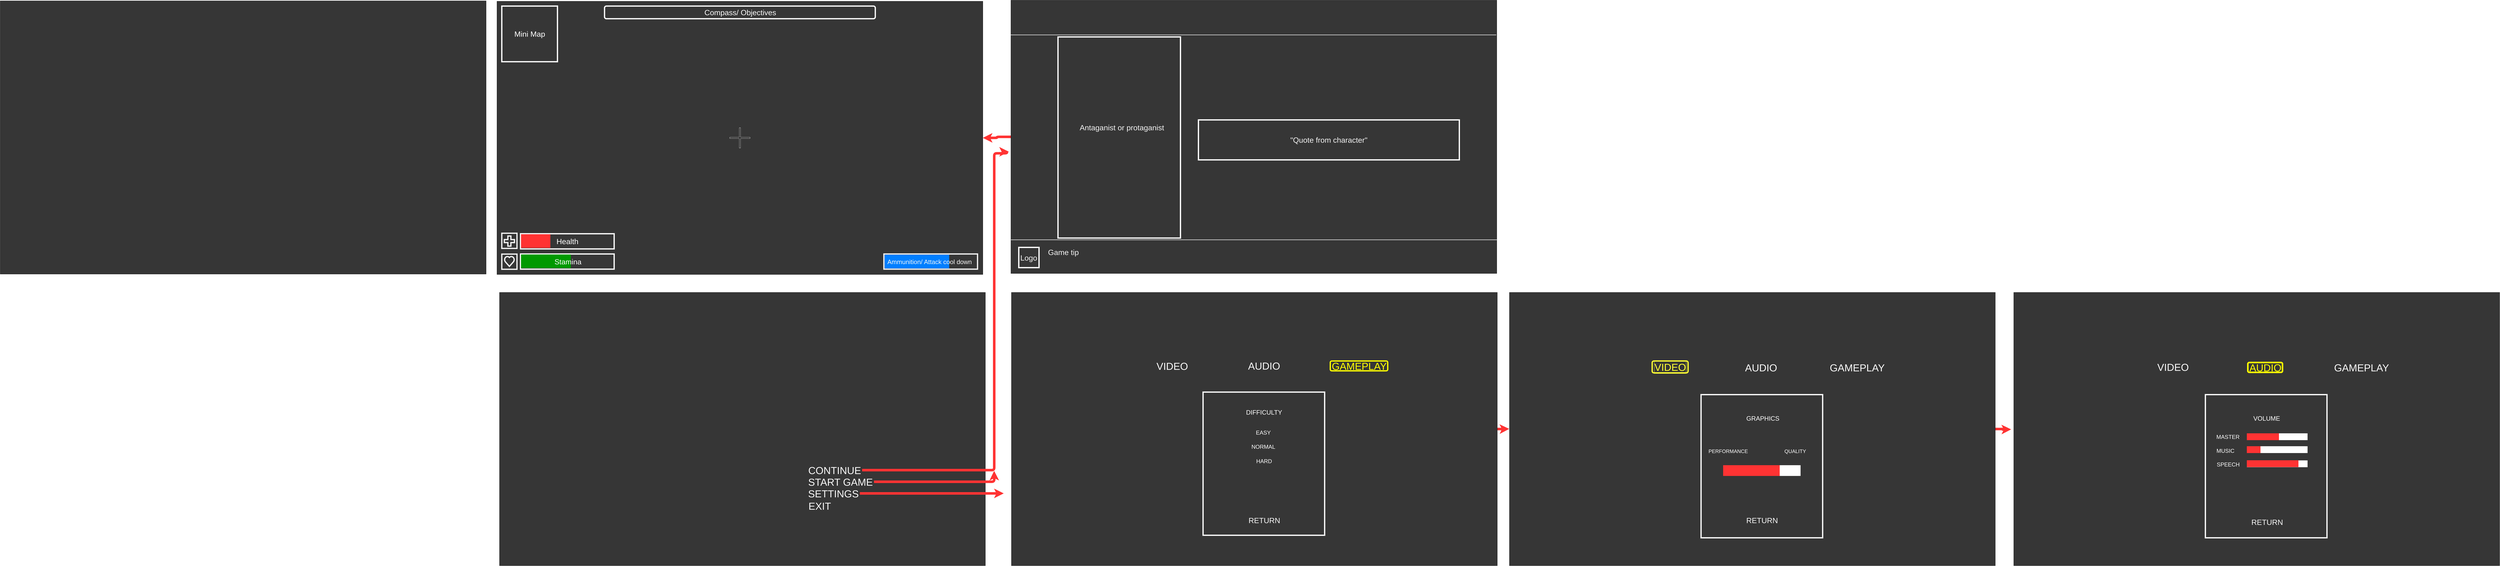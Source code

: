 <mxfile version="19.0.3" type="github">
  <diagram id="C5RBs43oDa-KdzZeNtuy" name="Page-1">
    <mxGraphModel dx="8758" dy="3417" grid="0" gridSize="10" guides="1" tooltips="1" connect="1" arrows="1" fold="1" page="1" pageScale="1" pageWidth="827" pageHeight="1169" math="0" shadow="0">
      <root>
        <mxCell id="WIyWlLk6GJQsqaUBKTNV-0" />
        <mxCell id="WIyWlLk6GJQsqaUBKTNV-1" parent="WIyWlLk6GJQsqaUBKTNV-0" />
        <mxCell id="epi_BCIH6UxTK0VW4PeA-1" value="" style="rounded=0;whiteSpace=wrap;html=1;fillColor=#363636;" parent="WIyWlLk6GJQsqaUBKTNV-1" vertex="1">
          <mxGeometry x="-792" y="32" width="1920" height="1080" as="geometry" />
        </mxCell>
        <mxCell id="epi_BCIH6UxTK0VW4PeA-2" value="" style="whiteSpace=wrap;html=1;aspect=fixed;labelBackgroundColor=none;strokeColor=#FCFCFC;fillColor=#363636;perimeterSpacing=0;strokeWidth=5;" parent="WIyWlLk6GJQsqaUBKTNV-1" vertex="1">
          <mxGeometry x="-773" y="51" width="220" height="220" as="geometry" />
        </mxCell>
        <mxCell id="epi_BCIH6UxTK0VW4PeA-3" value="" style="rounded=0;whiteSpace=wrap;html=1;fillColor=#363636;strokeWidth=5;strokeColor=#FAFAFA;" parent="WIyWlLk6GJQsqaUBKTNV-1" vertex="1">
          <mxGeometry x="-699" y="1031" width="370" height="60" as="geometry" />
        </mxCell>
        <mxCell id="epi_BCIH6UxTK0VW4PeA-4" value="" style="rounded=0;whiteSpace=wrap;html=1;fillColor=#363636;strokeWidth=5;strokeColor=#FAFAFA;" parent="WIyWlLk6GJQsqaUBKTNV-1" vertex="1">
          <mxGeometry x="-699" y="951" width="370" height="60" as="geometry" />
        </mxCell>
        <mxCell id="epi_BCIH6UxTK0VW4PeA-5" value="" style="shape=cross;whiteSpace=wrap;html=1;size=0.053;strokeWidth=1;fillColor=#0D0D0D;strokeColor=#FCFCFC;" parent="WIyWlLk6GJQsqaUBKTNV-1" vertex="1">
          <mxGeometry x="128" y="532" width="80" height="80" as="geometry" />
        </mxCell>
        <mxCell id="epi_BCIH6UxTK0VW4PeA-9" value="" style="rounded=1;whiteSpace=wrap;html=1;fillColor=#363636;strokeColor=#FAFAFA;strokeWidth=5;" parent="WIyWlLk6GJQsqaUBKTNV-1" vertex="1">
          <mxGeometry x="-367" y="51" width="1070" height="50" as="geometry" />
        </mxCell>
        <mxCell id="epi_BCIH6UxTK0VW4PeA-10" value="&lt;font color=&quot;#ffffff&quot;&gt;Health&lt;/font&gt;" style="text;html=1;resizable=0;autosize=1;align=center;verticalAlign=middle;points=[];fillColor=none;strokeColor=none;rounded=0;fontSize=30;" parent="WIyWlLk6GJQsqaUBKTNV-1" vertex="1">
          <mxGeometry x="-562.5" y="961" width="97" height="40" as="geometry" />
        </mxCell>
        <mxCell id="epi_BCIH6UxTK0VW4PeA-12" value="&lt;font color=&quot;#ffffff&quot;&gt;Mini Map&lt;/font&gt;" style="text;html=1;resizable=0;autosize=1;align=center;verticalAlign=middle;points=[];fillColor=none;strokeColor=none;rounded=0;fontSize=30;" parent="WIyWlLk6GJQsqaUBKTNV-1" vertex="1">
          <mxGeometry x="-729" y="141" width="132" height="40" as="geometry" />
        </mxCell>
        <mxCell id="epi_BCIH6UxTK0VW4PeA-13" value="&lt;font color=&quot;#fafafa&quot;&gt;Compass/ Objectives&lt;/font&gt;" style="text;html=1;resizable=0;autosize=1;align=center;verticalAlign=middle;points=[];fillColor=none;strokeColor=none;rounded=0;fontSize=30;" parent="WIyWlLk6GJQsqaUBKTNV-1" vertex="1">
          <mxGeometry x="22" y="56" width="293" height="40" as="geometry" />
        </mxCell>
        <mxCell id="epi_BCIH6UxTK0VW4PeA-15" value="" style="rounded=0;whiteSpace=wrap;html=1;strokeColor=#F0F0F0;strokeWidth=5;fillColor=#363636;" parent="WIyWlLk6GJQsqaUBKTNV-1" vertex="1">
          <mxGeometry x="737" y="1031" width="370" height="60" as="geometry" />
        </mxCell>
        <mxCell id="epi_BCIH6UxTK0VW4PeA-21" value="" style="whiteSpace=wrap;html=1;aspect=fixed;labelBackgroundColor=none;fontSize=25;fontColor=#F7F7F7;strokeColor=#F0F0F0;strokeWidth=5;fillColor=#363636;" parent="WIyWlLk6GJQsqaUBKTNV-1" vertex="1">
          <mxGeometry x="-773" y="949" width="60" height="60" as="geometry" />
        </mxCell>
        <mxCell id="epi_BCIH6UxTK0VW4PeA-22" value="" style="whiteSpace=wrap;html=1;aspect=fixed;labelBackgroundColor=none;fontSize=25;fontColor=#F7F7F7;strokeColor=#F0F0F0;strokeWidth=5;fillColor=#363636;" parent="WIyWlLk6GJQsqaUBKTNV-1" vertex="1">
          <mxGeometry x="-773" y="1031.5" width="60" height="60" as="geometry" />
        </mxCell>
        <mxCell id="epi_BCIH6UxTK0VW4PeA-23" value="" style="shape=cross;whiteSpace=wrap;html=1;labelBackgroundColor=none;fontSize=25;fontColor=#F7F7F7;strokeColor=#F0F0F0;strokeWidth=5;fillColor=#363636;size=0.3;" parent="WIyWlLk6GJQsqaUBKTNV-1" vertex="1">
          <mxGeometry x="-763" y="960" width="40" height="40" as="geometry" />
        </mxCell>
        <mxCell id="epi_BCIH6UxTK0VW4PeA-24" value="" style="verticalLabelPosition=bottom;verticalAlign=top;html=1;shape=mxgraph.basic.heart;labelBackgroundColor=none;fontSize=25;fontColor=#F7F7F7;strokeColor=#F0F0F0;strokeWidth=5;fillColor=#363636;" parent="WIyWlLk6GJQsqaUBKTNV-1" vertex="1">
          <mxGeometry x="-763" y="1040" width="40" height="40" as="geometry" />
        </mxCell>
        <mxCell id="epi_BCIH6UxTK0VW4PeA-26" value="" style="rounded=0;whiteSpace=wrap;html=1;fillColor=#363636;" parent="WIyWlLk6GJQsqaUBKTNV-1" vertex="1">
          <mxGeometry x="-782" y="1183" width="1920" height="1080" as="geometry" />
        </mxCell>
        <mxCell id="VTh3xcqrAFVOMcp-HKXa-25" style="edgeStyle=orthogonalEdgeStyle;rounded=1;orthogonalLoop=1;jettySize=auto;html=1;fontColor=#FFFF00;strokeColor=#FF3333;strokeWidth=10;" edge="1" parent="WIyWlLk6GJQsqaUBKTNV-1" source="epi_BCIH6UxTK0VW4PeA-27">
          <mxGeometry relative="1" as="geometry">
            <mxPoint x="1172.667" y="1888.333" as="targetPoint" />
          </mxGeometry>
        </mxCell>
        <mxCell id="epi_BCIH6UxTK0VW4PeA-27" value="&lt;span style=&quot;font-size: 40px;&quot;&gt;START GAME&lt;/span&gt;" style="text;html=1;resizable=0;autosize=1;align=center;verticalAlign=middle;points=[];fillColor=none;strokeColor=none;rounded=0;labelBackgroundColor=none;fontSize=25;fontColor=#F7F7F7;" parent="WIyWlLk6GJQsqaUBKTNV-1" vertex="1">
          <mxGeometry x="432" y="1912" width="266" height="39" as="geometry" />
        </mxCell>
        <mxCell id="q872_5jDrgSX7mjS1dsh-27" style="edgeStyle=orthogonalEdgeStyle;rounded=0;orthogonalLoop=1;jettySize=auto;html=1;fontSize=30;fontColor=#F2F2F2;strokeColor=#FF3333;strokeWidth=10;" parent="WIyWlLk6GJQsqaUBKTNV-1" source="epi_BCIH6UxTK0VW4PeA-30" edge="1">
          <mxGeometry relative="1" as="geometry">
            <mxPoint x="1210.444" y="1977.5" as="targetPoint" />
          </mxGeometry>
        </mxCell>
        <mxCell id="epi_BCIH6UxTK0VW4PeA-30" value="&lt;span style=&quot;font-size: 40px;&quot;&gt;SETTINGS&lt;/span&gt;" style="text;html=1;resizable=0;autosize=1;align=center;verticalAlign=middle;points=[];fillColor=none;strokeColor=none;rounded=0;labelBackgroundColor=none;fontSize=25;fontColor=#F7F7F7;" parent="WIyWlLk6GJQsqaUBKTNV-1" vertex="1">
          <mxGeometry x="432" y="1958" width="210" height="39" as="geometry" />
        </mxCell>
        <mxCell id="VTh3xcqrAFVOMcp-HKXa-21" style="edgeStyle=orthogonalEdgeStyle;rounded=1;orthogonalLoop=1;jettySize=auto;html=1;fontColor=#FFFF00;strokeColor=#FF3333;strokeWidth=10;" edge="1" parent="WIyWlLk6GJQsqaUBKTNV-1" source="epi_BCIH6UxTK0VW4PeA-31">
          <mxGeometry relative="1" as="geometry">
            <mxPoint x="1231" y="627" as="targetPoint" />
            <Array as="points">
              <mxPoint x="1173" y="1885" />
              <mxPoint x="1173" y="633" />
              <mxPoint x="1223" y="633" />
              <mxPoint x="1223" y="627" />
            </Array>
          </mxGeometry>
        </mxCell>
        <mxCell id="epi_BCIH6UxTK0VW4PeA-31" value="&lt;span style=&quot;font-size: 40px;&quot;&gt;CONTINUE&lt;/span&gt;" style="text;html=1;resizable=0;autosize=1;align=center;verticalAlign=middle;points=[];fillColor=none;strokeColor=none;rounded=0;labelBackgroundColor=none;fontSize=25;fontColor=#F7F7F7;" parent="WIyWlLk6GJQsqaUBKTNV-1" vertex="1">
          <mxGeometry x="432" y="1866" width="219" height="39" as="geometry" />
        </mxCell>
        <mxCell id="epi_BCIH6UxTK0VW4PeA-32" value="&lt;span style=&quot;font-size: 40px;&quot;&gt;EXIT&lt;/span&gt;" style="text;html=1;resizable=0;autosize=1;align=center;verticalAlign=middle;points=[];fillColor=none;strokeColor=none;rounded=0;labelBackgroundColor=none;fontSize=25;fontColor=#F7F7F7;" parent="WIyWlLk6GJQsqaUBKTNV-1" vertex="1">
          <mxGeometry x="433" y="2007" width="99" height="39" as="geometry" />
        </mxCell>
        <mxCell id="VTh3xcqrAFVOMcp-HKXa-29" value="" style="edgeStyle=orthogonalEdgeStyle;rounded=1;orthogonalLoop=1;jettySize=auto;html=1;fontColor=#FFFF00;strokeColor=#FF3333;strokeWidth=10;" edge="1" parent="WIyWlLk6GJQsqaUBKTNV-1" source="epi_BCIH6UxTK0VW4PeA-33" target="epi_BCIH6UxTK0VW4PeA-1">
          <mxGeometry relative="1" as="geometry" />
        </mxCell>
        <mxCell id="epi_BCIH6UxTK0VW4PeA-33" value="" style="rounded=0;whiteSpace=wrap;html=1;fillColor=#363636;" parent="WIyWlLk6GJQsqaUBKTNV-1" vertex="1">
          <mxGeometry x="1239" y="28" width="1920" height="1080" as="geometry" />
        </mxCell>
        <mxCell id="q872_5jDrgSX7mjS1dsh-0" value="&lt;font color=&quot;#f2f2f2&quot;&gt;&lt;span style=&quot;font-size: 30px;&quot;&gt;Game tip&lt;/span&gt;&lt;/font&gt;" style="text;html=1;resizable=0;autosize=1;align=center;verticalAlign=middle;points=[];fillColor=none;strokeColor=none;rounded=0;" parent="WIyWlLk6GJQsqaUBKTNV-1" vertex="1">
          <mxGeometry x="1380" y="1012" width="132" height="24" as="geometry" />
        </mxCell>
        <mxCell id="q872_5jDrgSX7mjS1dsh-4" value="" style="line;strokeWidth=2;html=1;fontSize=30;fontColor=#F2F2F2;strokeColor=#F7F7F7;" parent="WIyWlLk6GJQsqaUBKTNV-1" vertex="1">
          <mxGeometry x="1239" y="970" width="1922" height="10" as="geometry" />
        </mxCell>
        <mxCell id="q872_5jDrgSX7mjS1dsh-6" value="" style="whiteSpace=wrap;html=1;aspect=fixed;fontSize=30;fontColor=#F2F2F2;strokeColor=#FFFFFF;fillColor=#363636;strokeWidth=5;" parent="WIyWlLk6GJQsqaUBKTNV-1" vertex="1">
          <mxGeometry x="1270" y="1005" width="80" height="80" as="geometry" />
        </mxCell>
        <mxCell id="q872_5jDrgSX7mjS1dsh-7" value="Logo" style="text;html=1;resizable=0;autosize=1;align=center;verticalAlign=middle;points=[];fillColor=none;strokeColor=none;rounded=0;fontSize=30;fontColor=#F2F2F2;" parent="WIyWlLk6GJQsqaUBKTNV-1" vertex="1">
          <mxGeometry x="1270" y="1026" width="77" height="40" as="geometry" />
        </mxCell>
        <mxCell id="q872_5jDrgSX7mjS1dsh-8" value="" style="rounded=0;whiteSpace=wrap;html=1;fontSize=30;fontColor=#F2F2F2;strokeColor=#FFFFFF;strokeWidth=5;fillColor=#363636;" parent="WIyWlLk6GJQsqaUBKTNV-1" vertex="1">
          <mxGeometry x="1425" y="173" width="484" height="795" as="geometry" />
        </mxCell>
        <mxCell id="q872_5jDrgSX7mjS1dsh-9" value="Antaganist or protaganist" style="text;html=1;resizable=0;autosize=1;align=center;verticalAlign=middle;points=[];fillColor=none;strokeColor=none;rounded=0;fontSize=30;fontColor=#F2F2F2;" parent="WIyWlLk6GJQsqaUBKTNV-1" vertex="1">
          <mxGeometry x="1505" y="511" width="344" height="40" as="geometry" />
        </mxCell>
        <mxCell id="q872_5jDrgSX7mjS1dsh-10" value="" style="line;strokeWidth=2;html=1;fontSize=30;fontColor=#F2F2F2;strokeColor=#F7F7F7;" parent="WIyWlLk6GJQsqaUBKTNV-1" vertex="1">
          <mxGeometry x="1235" y="160" width="1922" height="10" as="geometry" />
        </mxCell>
        <mxCell id="q872_5jDrgSX7mjS1dsh-11" value="&quot;Quote from character&quot;" style="rounded=0;whiteSpace=wrap;html=1;fontSize=30;fontColor=#F2F2F2;strokeColor=#FFFFFF;strokeWidth=5;fillColor=#363636;" parent="WIyWlLk6GJQsqaUBKTNV-1" vertex="1">
          <mxGeometry x="1980" y="501" width="1031" height="158" as="geometry" />
        </mxCell>
        <mxCell id="q872_5jDrgSX7mjS1dsh-15" value="" style="line;strokeWidth=2;html=1;fontSize=30;fontColor=#F2F2F2;strokeColor=#F7F7F7;" parent="WIyWlLk6GJQsqaUBKTNV-1" vertex="1">
          <mxGeometry x="1579" y="1884" width="994" height="10" as="geometry" />
        </mxCell>
        <mxCell id="q872_5jDrgSX7mjS1dsh-21" value="" style="rounded=0;whiteSpace=wrap;html=1;fillColor=#363636;" parent="WIyWlLk6GJQsqaUBKTNV-1" vertex="1">
          <mxGeometry x="-2755" y="30.5" width="1920" height="1080" as="geometry" />
        </mxCell>
        <mxCell id="VTh3xcqrAFVOMcp-HKXa-0" style="edgeStyle=orthogonalEdgeStyle;rounded=0;orthogonalLoop=1;jettySize=auto;html=1;exitX=1;exitY=0.5;exitDx=0;exitDy=0;strokeWidth=10;strokeColor=#FF3333;" edge="1" parent="WIyWlLk6GJQsqaUBKTNV-1" source="q872_5jDrgSX7mjS1dsh-26">
          <mxGeometry relative="1" as="geometry">
            <mxPoint x="3208.222" y="1722.444" as="targetPoint" />
          </mxGeometry>
        </mxCell>
        <mxCell id="q872_5jDrgSX7mjS1dsh-26" value="" style="rounded=0;whiteSpace=wrap;html=1;fillColor=#363636;" parent="WIyWlLk6GJQsqaUBKTNV-1" vertex="1">
          <mxGeometry x="1241" y="1183" width="1920" height="1080" as="geometry" />
        </mxCell>
        <mxCell id="q872_5jDrgSX7mjS1dsh-29" value="&lt;span style=&quot;font-size: 40px;&quot;&gt;VIDEO&lt;/span&gt;" style="text;html=1;resizable=0;autosize=1;align=center;verticalAlign=middle;points=[];fillColor=none;strokeColor=none;rounded=0;labelBackgroundColor=none;fontSize=25;fontColor=#F7F7F7;" parent="WIyWlLk6GJQsqaUBKTNV-1" vertex="1">
          <mxGeometry x="1809" y="1454" width="134" height="39" as="geometry" />
        </mxCell>
        <mxCell id="q872_5jDrgSX7mjS1dsh-30" value="&lt;span style=&quot;font-size: 40px;&quot;&gt;AUDIO&lt;/span&gt;" style="text;html=1;resizable=0;autosize=1;align=center;verticalAlign=middle;points=[];fillColor=none;strokeColor=none;rounded=0;labelBackgroundColor=none;fontSize=25;fontColor=#F7F7F7;" parent="WIyWlLk6GJQsqaUBKTNV-1" vertex="1">
          <mxGeometry x="2170" y="1453" width="137" height="39" as="geometry" />
        </mxCell>
        <mxCell id="q872_5jDrgSX7mjS1dsh-31" value="&lt;font color=&quot;#ffff00&quot; style=&quot;font-size: 40px;&quot;&gt;GAMEPLAY&lt;/font&gt;" style="text;html=1;resizable=0;autosize=1;align=center;verticalAlign=middle;points=[];fillColor=none;strokeColor=#FFFF00;rounded=1;labelBackgroundColor=none;fontSize=25;fontColor=#F7F7F7;shadow=0;strokeWidth=5;perimeterSpacing=0;sketch=0;glass=0;" parent="WIyWlLk6GJQsqaUBKTNV-1" vertex="1">
          <mxGeometry x="2501" y="1454" width="227" height="39" as="geometry" />
        </mxCell>
        <mxCell id="q872_5jDrgSX7mjS1dsh-33" value="" style="rounded=0;whiteSpace=wrap;html=1;shadow=0;glass=0;sketch=0;fontSize=40;fontColor=#F2F2F2;strokeColor=#FCFCFC;strokeWidth=5;fillColor=#363636;" parent="WIyWlLk6GJQsqaUBKTNV-1" vertex="1">
          <mxGeometry x="1998.25" y="1577" width="480.5" height="566" as="geometry" />
        </mxCell>
        <mxCell id="ZrtI5oNbGW4ebxN35rNM-0" value="&lt;font color=&quot;#ffffff&quot;&gt;&lt;span style=&quot;font-size: 25px;&quot;&gt;DIFFICULTY&lt;/span&gt;&lt;/font&gt;" style="text;html=1;resizable=0;autosize=1;align=center;verticalAlign=middle;points=[];fillColor=none;strokeColor=none;rounded=0;" parent="WIyWlLk6GJQsqaUBKTNV-1" vertex="1">
          <mxGeometry x="2162.5" y="1644" width="153" height="23" as="geometry" />
        </mxCell>
        <mxCell id="ZrtI5oNbGW4ebxN35rNM-1" value="&lt;font style=&quot;font-size: 22px;&quot; color=&quot;#ffffff&quot;&gt;EASY&lt;/font&gt;" style="text;html=1;resizable=0;autosize=1;align=center;verticalAlign=middle;points=[];fillColor=none;strokeColor=none;rounded=0;" parent="WIyWlLk6GJQsqaUBKTNV-1" vertex="1">
          <mxGeometry x="2201.5" y="1727" width="69" height="21" as="geometry" />
        </mxCell>
        <mxCell id="ZrtI5oNbGW4ebxN35rNM-2" value="&lt;font style=&quot;font-size: 22px;&quot; color=&quot;#ffffff&quot;&gt;NORMAL&lt;/font&gt;" style="text;html=1;resizable=0;autosize=1;align=center;verticalAlign=middle;points=[];fillColor=none;strokeColor=none;rounded=0;" parent="WIyWlLk6GJQsqaUBKTNV-1" vertex="1">
          <mxGeometry x="2184" y="1783" width="104" height="21" as="geometry" />
        </mxCell>
        <mxCell id="ZrtI5oNbGW4ebxN35rNM-3" value="&lt;font style=&quot;font-size: 22px;&quot; color=&quot;#ffffff&quot;&gt;HARD&lt;/font&gt;" style="text;html=1;resizable=0;autosize=1;align=center;verticalAlign=middle;points=[];fillColor=none;strokeColor=none;rounded=0;" parent="WIyWlLk6GJQsqaUBKTNV-1" vertex="1">
          <mxGeometry x="2202.5" y="1840" width="72" height="21" as="geometry" />
        </mxCell>
        <mxCell id="VTh3xcqrAFVOMcp-HKXa-18" style="edgeStyle=orthogonalEdgeStyle;rounded=0;orthogonalLoop=1;jettySize=auto;html=1;exitX=1;exitY=0.5;exitDx=0;exitDy=0;fontColor=#FFFF00;strokeColor=#FF3333;strokeWidth=10;" edge="1" parent="WIyWlLk6GJQsqaUBKTNV-1" source="ZrtI5oNbGW4ebxN35rNM-4">
          <mxGeometry relative="1" as="geometry">
            <mxPoint x="5191.571" y="1724.429" as="targetPoint" />
          </mxGeometry>
        </mxCell>
        <mxCell id="ZrtI5oNbGW4ebxN35rNM-4" value="" style="rounded=0;whiteSpace=wrap;html=1;fillColor=#363636;" parent="WIyWlLk6GJQsqaUBKTNV-1" vertex="1">
          <mxGeometry x="3209" y="1183" width="1920" height="1080" as="geometry" />
        </mxCell>
        <mxCell id="ZrtI5oNbGW4ebxN35rNM-5" value="&lt;span style=&quot;font-size: 40px;&quot;&gt;&lt;font color=&quot;#ffff33&quot;&gt;VIDEO&lt;/font&gt;&lt;/span&gt;" style="text;html=1;resizable=0;autosize=1;align=center;verticalAlign=middle;points=[];fillColor=none;strokeColor=#FFFF33;rounded=1;labelBackgroundColor=none;fontSize=25;fontColor=#F7F7F7;labelBorderColor=#FFFF33;spacing=4;strokeWidth=5;" parent="WIyWlLk6GJQsqaUBKTNV-1" vertex="1">
          <mxGeometry x="3773" y="1454" width="142" height="47" as="geometry" />
        </mxCell>
        <mxCell id="ZrtI5oNbGW4ebxN35rNM-6" value="&lt;span style=&quot;font-size: 40px;&quot;&gt;AUDIO&lt;/span&gt;" style="text;html=1;resizable=0;autosize=1;align=center;verticalAlign=middle;points=[];fillColor=none;strokeColor=none;rounded=0;labelBackgroundColor=none;fontSize=25;fontColor=#F7F7F7;" parent="WIyWlLk6GJQsqaUBKTNV-1" vertex="1">
          <mxGeometry x="4134" y="1460" width="137" height="39" as="geometry" />
        </mxCell>
        <mxCell id="ZrtI5oNbGW4ebxN35rNM-7" value="&lt;span style=&quot;font-size: 40px;&quot;&gt;GAMEPLAY&lt;/span&gt;" style="text;html=1;resizable=0;autosize=1;align=center;verticalAlign=middle;points=[];fillColor=none;strokeColor=none;rounded=0;labelBackgroundColor=none;fontSize=25;fontColor=#F7F7F7;" parent="WIyWlLk6GJQsqaUBKTNV-1" vertex="1">
          <mxGeometry x="4469.5" y="1460" width="227" height="39" as="geometry" />
        </mxCell>
        <mxCell id="ZrtI5oNbGW4ebxN35rNM-8" value="" style="rounded=0;whiteSpace=wrap;html=1;shadow=0;glass=0;sketch=0;fontSize=40;fontColor=#F2F2F2;strokeColor=#FCFCFC;strokeWidth=5;fillColor=#363636;" parent="WIyWlLk6GJQsqaUBKTNV-1" vertex="1">
          <mxGeometry x="3966.25" y="1587" width="480.5" height="566" as="geometry" />
        </mxCell>
        <mxCell id="ZrtI5oNbGW4ebxN35rNM-10" value="&lt;font color=&quot;#ffffff&quot;&gt;&lt;span style=&quot;font-size: 25px;&quot;&gt;GRAPHICS&lt;/span&gt;&lt;/font&gt;" style="text;html=1;resizable=0;autosize=1;align=center;verticalAlign=middle;points=[];fillColor=none;strokeColor=none;rounded=0;" parent="WIyWlLk6GJQsqaUBKTNV-1" vertex="1">
          <mxGeometry x="4139.5" y="1668" width="141" height="23" as="geometry" />
        </mxCell>
        <mxCell id="VTh3xcqrAFVOMcp-HKXa-4" value="" style="rounded=0;whiteSpace=wrap;html=1;fillColor=#363636;" vertex="1" parent="WIyWlLk6GJQsqaUBKTNV-1">
          <mxGeometry x="5202" y="1183" width="1920" height="1080" as="geometry" />
        </mxCell>
        <mxCell id="VTh3xcqrAFVOMcp-HKXa-6" value="&lt;span style=&quot;font-size: 40px;&quot;&gt;&lt;font color=&quot;#ffff00&quot;&gt;AUDIO&lt;/font&gt;&lt;/span&gt;" style="text;html=1;resizable=0;autosize=1;align=center;verticalAlign=middle;points=[];fillColor=none;strokeColor=#FFFF00;rounded=1;labelBackgroundColor=none;fontSize=25;fontColor=#F7F7F7;strokeWidth=6;" vertex="1" parent="WIyWlLk6GJQsqaUBKTNV-1">
          <mxGeometry x="6127" y="1460" width="137" height="39" as="geometry" />
        </mxCell>
        <mxCell id="VTh3xcqrAFVOMcp-HKXa-7" value="&lt;span style=&quot;font-size: 40px;&quot;&gt;GAMEPLAY&lt;/span&gt;" style="text;html=1;resizable=0;autosize=1;align=center;verticalAlign=middle;points=[];fillColor=none;strokeColor=none;rounded=0;labelBackgroundColor=none;fontSize=25;fontColor=#F7F7F7;" vertex="1" parent="WIyWlLk6GJQsqaUBKTNV-1">
          <mxGeometry x="6462.5" y="1460" width="227" height="39" as="geometry" />
        </mxCell>
        <mxCell id="VTh3xcqrAFVOMcp-HKXa-8" value="" style="rounded=0;whiteSpace=wrap;html=1;shadow=0;glass=0;sketch=0;fontSize=40;fontColor=#F2F2F2;strokeColor=#FCFCFC;strokeWidth=5;fillColor=#363636;" vertex="1" parent="WIyWlLk6GJQsqaUBKTNV-1">
          <mxGeometry x="5959.25" y="1587" width="480.5" height="566" as="geometry" />
        </mxCell>
        <mxCell id="VTh3xcqrAFVOMcp-HKXa-9" value="&lt;font color=&quot;#ffffff&quot;&gt;&lt;span style=&quot;font-size: 25px;&quot;&gt;VOLUME&lt;/span&gt;&lt;/font&gt;" style="text;html=1;resizable=0;autosize=1;align=center;verticalAlign=middle;points=[];fillColor=none;strokeColor=none;rounded=0;" vertex="1" parent="WIyWlLk6GJQsqaUBKTNV-1">
          <mxGeometry x="6142.5" y="1668" width="116" height="23" as="geometry" />
        </mxCell>
        <mxCell id="VTh3xcqrAFVOMcp-HKXa-10" value="&lt;font color=&quot;#ffffff&quot;&gt;&lt;span style=&quot;font-size: 22px;&quot;&gt;MASTER&lt;/span&gt;&lt;/font&gt;" style="text;html=1;resizable=0;autosize=1;align=center;verticalAlign=middle;points=[];fillColor=none;strokeColor=none;rounded=0;" vertex="1" parent="WIyWlLk6GJQsqaUBKTNV-1">
          <mxGeometry x="5997" y="1744" width="102" height="21" as="geometry" />
        </mxCell>
        <mxCell id="VTh3xcqrAFVOMcp-HKXa-11" value="&lt;font color=&quot;#ffffff&quot;&gt;&lt;span style=&quot;font-size: 22px;&quot;&gt;MUSIC&lt;/span&gt;&lt;/font&gt;" style="text;html=1;resizable=0;autosize=1;align=center;verticalAlign=middle;points=[];fillColor=none;strokeColor=none;rounded=0;" vertex="1" parent="WIyWlLk6GJQsqaUBKTNV-1">
          <mxGeometry x="5997" y="1799" width="81" height="21" as="geometry" />
        </mxCell>
        <mxCell id="VTh3xcqrAFVOMcp-HKXa-12" value="&lt;font color=&quot;#ffffff&quot;&gt;&lt;span style=&quot;font-size: 22px;&quot;&gt;SPEECH&lt;/span&gt;&lt;/font&gt;" style="text;html=1;resizable=0;autosize=1;align=center;verticalAlign=middle;points=[];fillColor=none;strokeColor=none;rounded=0;" vertex="1" parent="WIyWlLk6GJQsqaUBKTNV-1">
          <mxGeometry x="5999" y="1853" width="100" height="21" as="geometry" />
        </mxCell>
        <mxCell id="VTh3xcqrAFVOMcp-HKXa-13" value="&lt;span style=&quot;font-size: 40px;&quot;&gt;VIDEO&lt;/span&gt;" style="text;html=1;resizable=0;autosize=1;align=center;verticalAlign=middle;points=[];fillColor=none;strokeColor=none;rounded=0;labelBackgroundColor=none;fontSize=25;fontColor=#F7F7F7;" vertex="1" parent="WIyWlLk6GJQsqaUBKTNV-1">
          <mxGeometry x="5764" y="1458" width="134" height="39" as="geometry" />
        </mxCell>
        <mxCell id="VTh3xcqrAFVOMcp-HKXa-30" value="&lt;font style=&quot;font-size: 30px;&quot;&gt;RETURN&lt;/font&gt;" style="text;html=1;resizable=0;autosize=1;align=center;verticalAlign=middle;points=[];fillColor=none;strokeColor=none;rounded=0;labelBackgroundColor=none;fontSize=25;fontColor=#F7F7F7;" vertex="1" parent="WIyWlLk6GJQsqaUBKTNV-1">
          <mxGeometry x="2172.5" y="2066" width="135" height="35" as="geometry" />
        </mxCell>
        <mxCell id="VTh3xcqrAFVOMcp-HKXa-31" value="&lt;font style=&quot;font-size: 30px;&quot;&gt;RETURN&lt;/font&gt;" style="text;html=1;resizable=0;autosize=1;align=center;verticalAlign=middle;points=[];fillColor=none;strokeColor=none;rounded=0;labelBackgroundColor=none;fontSize=25;fontColor=#F7F7F7;" vertex="1" parent="WIyWlLk6GJQsqaUBKTNV-1">
          <mxGeometry x="4139.5" y="2066" width="135" height="35" as="geometry" />
        </mxCell>
        <mxCell id="VTh3xcqrAFVOMcp-HKXa-32" value="&lt;font style=&quot;font-size: 30px;&quot;&gt;RETURN&lt;/font&gt;" style="text;html=1;resizable=0;autosize=1;align=center;verticalAlign=middle;points=[];fillColor=none;strokeColor=none;rounded=0;labelBackgroundColor=none;fontSize=25;fontColor=#F7F7F7;" vertex="1" parent="WIyWlLk6GJQsqaUBKTNV-1">
          <mxGeometry x="6135" y="2073" width="135" height="35" as="geometry" />
        </mxCell>
        <mxCell id="VTh3xcqrAFVOMcp-HKXa-33" value="" style="rounded=0;whiteSpace=wrap;html=1;fontSize=30;fontColor=#FFFF00;strokeColor=none;strokeWidth=5;" vertex="1" parent="WIyWlLk6GJQsqaUBKTNV-1">
          <mxGeometry x="6123" y="1740" width="240" height="27" as="geometry" />
        </mxCell>
        <mxCell id="VTh3xcqrAFVOMcp-HKXa-34" value="" style="rounded=0;whiteSpace=wrap;html=1;fontSize=30;fontColor=#FFFF00;strokeColor=none;strokeWidth=5;" vertex="1" parent="WIyWlLk6GJQsqaUBKTNV-1">
          <mxGeometry x="6123" y="1847" width="240" height="27" as="geometry" />
        </mxCell>
        <mxCell id="VTh3xcqrAFVOMcp-HKXa-35" value="" style="rounded=0;whiteSpace=wrap;html=1;fontSize=30;fontColor=#FFFF00;strokeColor=none;strokeWidth=5;" vertex="1" parent="WIyWlLk6GJQsqaUBKTNV-1">
          <mxGeometry x="6123" y="1791" width="240" height="27" as="geometry" />
        </mxCell>
        <mxCell id="VTh3xcqrAFVOMcp-HKXa-39" value="" style="rounded=0;whiteSpace=wrap;html=1;fontSize=30;fontColor=#FFFF00;strokeColor=none;strokeWidth=5;fillColor=#FF3333;" vertex="1" parent="WIyWlLk6GJQsqaUBKTNV-1">
          <mxGeometry x="6123" y="1740" width="127" height="27" as="geometry" />
        </mxCell>
        <mxCell id="VTh3xcqrAFVOMcp-HKXa-40" value="" style="rounded=0;whiteSpace=wrap;html=1;fontSize=30;fontColor=#FFFF00;strokeColor=none;strokeWidth=5;fillColor=#FF3333;" vertex="1" parent="WIyWlLk6GJQsqaUBKTNV-1">
          <mxGeometry x="6123" y="1791" width="54" height="27" as="geometry" />
        </mxCell>
        <mxCell id="VTh3xcqrAFVOMcp-HKXa-41" value="" style="rounded=0;whiteSpace=wrap;html=1;fontSize=30;fontColor=#FFFF00;strokeColor=none;strokeWidth=5;fillColor=#FF3333;" vertex="1" parent="WIyWlLk6GJQsqaUBKTNV-1">
          <mxGeometry x="6123" y="1846.5" width="204" height="27" as="geometry" />
        </mxCell>
        <mxCell id="VTh3xcqrAFVOMcp-HKXa-43" value="&lt;font style=&quot;font-size: 20px;&quot; color=&quot;#ffffff&quot;&gt;PERFORMANCE&lt;/font&gt;" style="text;html=1;resizable=0;autosize=1;align=center;verticalAlign=middle;points=[];fillColor=none;strokeColor=none;rounded=0;" vertex="1" parent="WIyWlLk6GJQsqaUBKTNV-1">
          <mxGeometry x="3990" y="1799" width="166" height="21" as="geometry" />
        </mxCell>
        <mxCell id="VTh3xcqrAFVOMcp-HKXa-44" value="&lt;font style=&quot;font-size: 20px;&quot; color=&quot;#ffffff&quot;&gt;QUALITY&lt;/font&gt;" style="text;html=1;resizable=0;autosize=1;align=center;verticalAlign=middle;points=[];fillColor=none;strokeColor=none;rounded=0;" vertex="1" parent="WIyWlLk6GJQsqaUBKTNV-1">
          <mxGeometry x="4290" y="1799" width="96" height="21" as="geometry" />
        </mxCell>
        <mxCell id="VTh3xcqrAFVOMcp-HKXa-46" value="" style="rounded=0;whiteSpace=wrap;html=1;fontSize=30;fontColor=#FFFF00;strokeColor=none;strokeWidth=5;" vertex="1" parent="WIyWlLk6GJQsqaUBKTNV-1">
          <mxGeometry x="4053.5" y="1866" width="306" height="42.5" as="geometry" />
        </mxCell>
        <mxCell id="VTh3xcqrAFVOMcp-HKXa-47" value="" style="rounded=0;whiteSpace=wrap;html=1;fontSize=30;fontColor=#FFFF00;strokeColor=none;strokeWidth=5;fillColor=#FF3333;" vertex="1" parent="WIyWlLk6GJQsqaUBKTNV-1">
          <mxGeometry x="4053.5" y="1866" width="223.5" height="42.5" as="geometry" />
        </mxCell>
        <mxCell id="VTh3xcqrAFVOMcp-HKXa-48" value="" style="rounded=0;whiteSpace=wrap;html=1;fillColor=#FF3333;strokeWidth=5;strokeColor=none;" vertex="1" parent="WIyWlLk6GJQsqaUBKTNV-1">
          <mxGeometry x="-697" y="953" width="116" height="54" as="geometry" />
        </mxCell>
        <mxCell id="VTh3xcqrAFVOMcp-HKXa-49" value="" style="rounded=0;whiteSpace=wrap;html=1;fillColor=#009900;strokeWidth=5;strokeColor=none;" vertex="1" parent="WIyWlLk6GJQsqaUBKTNV-1">
          <mxGeometry x="-697" y="1033" width="197" height="54" as="geometry" />
        </mxCell>
        <mxCell id="epi_BCIH6UxTK0VW4PeA-11" value="&lt;font color=&quot;#fafafa&quot; style=&quot;font-size: 29px;&quot;&gt;Stamina&lt;/font&gt;" style="text;html=1;resizable=0;autosize=1;align=center;verticalAlign=middle;points=[];fillColor=none;strokeColor=none;rounded=0;fontSize=13;" parent="WIyWlLk6GJQsqaUBKTNV-1" vertex="1">
          <mxGeometry x="-570" y="1048.5" width="116" height="26" as="geometry" />
        </mxCell>
        <mxCell id="VTh3xcqrAFVOMcp-HKXa-51" value="" style="rounded=0;whiteSpace=wrap;html=1;fillColor=#007FFF;strokeWidth=5;strokeColor=none;" vertex="1" parent="WIyWlLk6GJQsqaUBKTNV-1">
          <mxGeometry x="740" y="1034" width="255" height="54" as="geometry" />
        </mxCell>
        <mxCell id="epi_BCIH6UxTK0VW4PeA-16" value="&lt;font color=&quot;#f7f7f7&quot; style=&quot;font-size: 25px;&quot;&gt;Ammunition/ Attack cool down&lt;/font&gt;" style="text;html=1;resizable=0;autosize=1;align=center;verticalAlign=middle;points=[];fillColor=none;strokeColor=none;rounded=0;fontSize=30;" parent="WIyWlLk6GJQsqaUBKTNV-1" vertex="1">
          <mxGeometry x="745" y="1039" width="344" height="41" as="geometry" />
        </mxCell>
      </root>
    </mxGraphModel>
  </diagram>
</mxfile>
